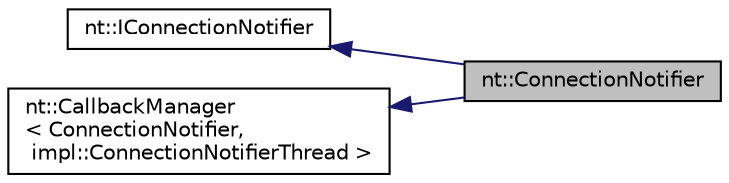 digraph "nt::ConnectionNotifier"
{
  edge [fontname="Helvetica",fontsize="10",labelfontname="Helvetica",labelfontsize="10"];
  node [fontname="Helvetica",fontsize="10",shape=record];
  rankdir="LR";
  Node1 [label="nt::ConnectionNotifier",height=0.2,width=0.4,color="black", fillcolor="grey75", style="filled", fontcolor="black"];
  Node2 -> Node1 [dir="back",color="midnightblue",fontsize="10",style="solid",fontname="Helvetica"];
  Node2 [label="nt::IConnectionNotifier",height=0.2,width=0.4,color="black", fillcolor="white", style="filled",URL="$classnt_1_1IConnectionNotifier.html"];
  Node3 -> Node1 [dir="back",color="midnightblue",fontsize="10",style="solid",fontname="Helvetica"];
  Node3 [label="nt::CallbackManager\l\< ConnectionNotifier,\l impl::ConnectionNotifierThread \>",height=0.2,width=0.4,color="black", fillcolor="white", style="filled",URL="$classnt_1_1CallbackManager.html"];
}
